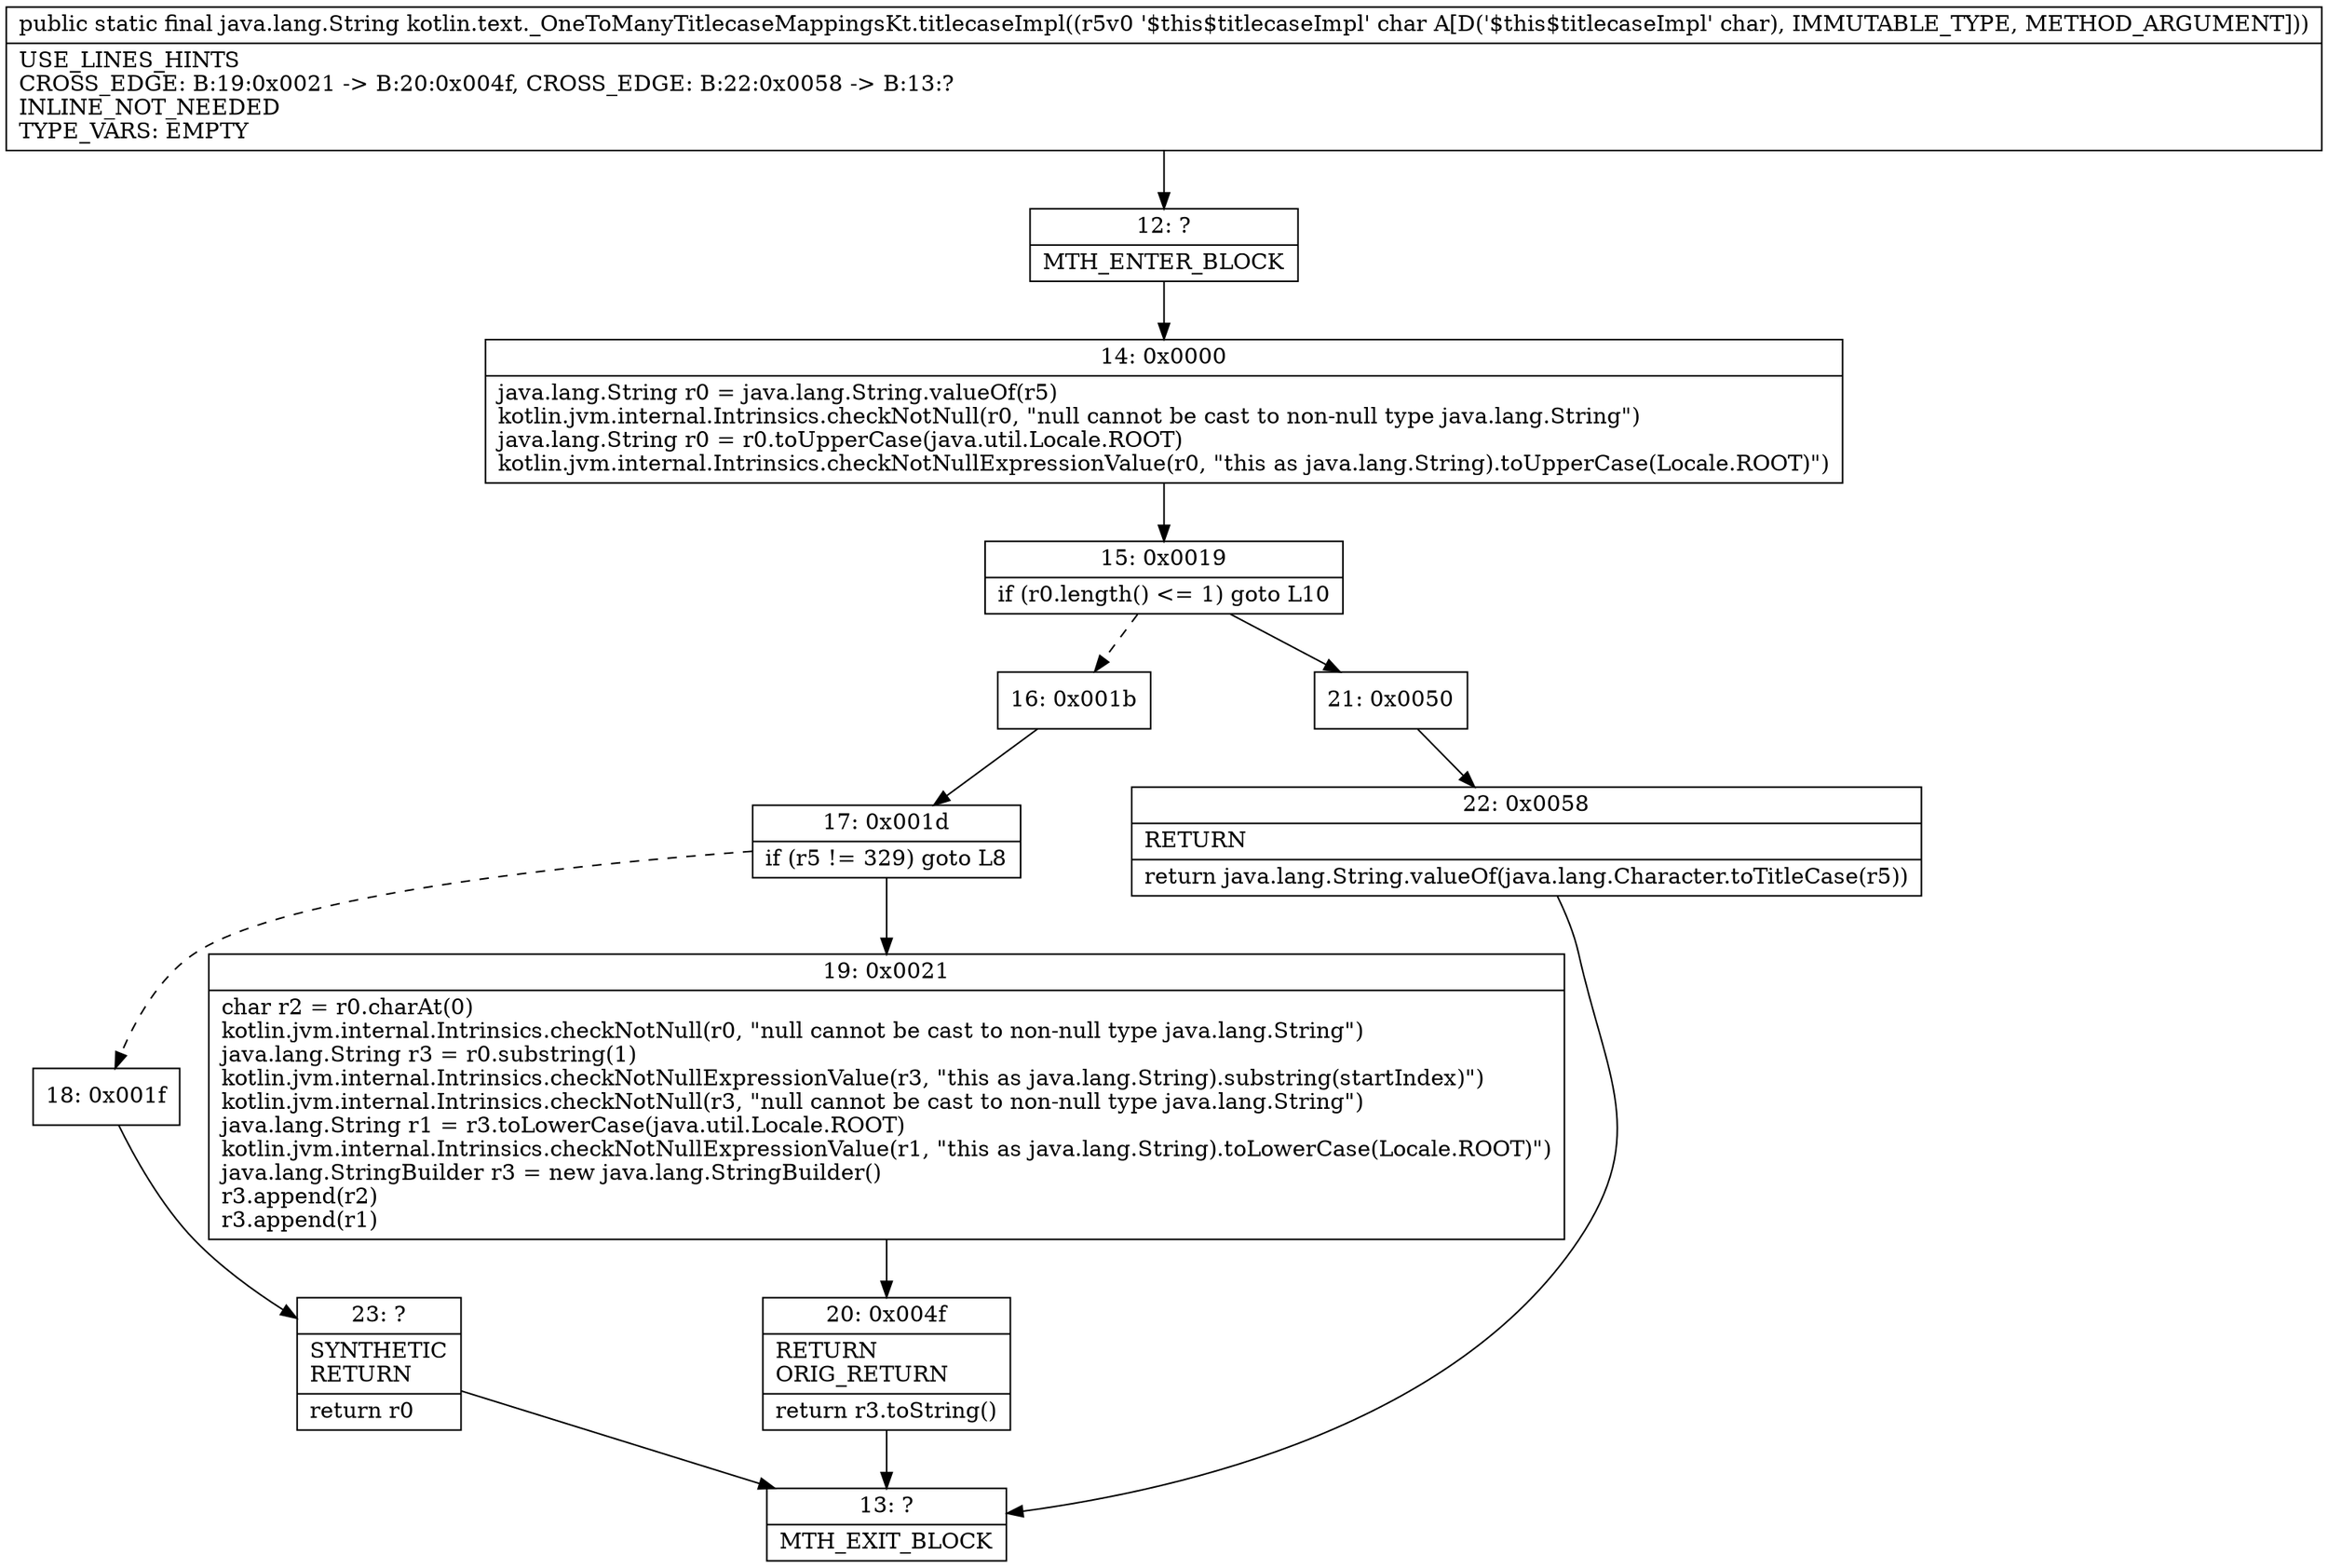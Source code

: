 digraph "CFG forkotlin.text._OneToManyTitlecaseMappingsKt.titlecaseImpl(C)Ljava\/lang\/String;" {
Node_12 [shape=record,label="{12\:\ ?|MTH_ENTER_BLOCK\l}"];
Node_14 [shape=record,label="{14\:\ 0x0000|java.lang.String r0 = java.lang.String.valueOf(r5)\lkotlin.jvm.internal.Intrinsics.checkNotNull(r0, \"null cannot be cast to non\-null type java.lang.String\")\ljava.lang.String r0 = r0.toUpperCase(java.util.Locale.ROOT)\lkotlin.jvm.internal.Intrinsics.checkNotNullExpressionValue(r0, \"this as java.lang.String).toUpperCase(Locale.ROOT)\")\l}"];
Node_15 [shape=record,label="{15\:\ 0x0019|if (r0.length() \<= 1) goto L10\l}"];
Node_16 [shape=record,label="{16\:\ 0x001b}"];
Node_17 [shape=record,label="{17\:\ 0x001d|if (r5 != 329) goto L8\l}"];
Node_18 [shape=record,label="{18\:\ 0x001f}"];
Node_23 [shape=record,label="{23\:\ ?|SYNTHETIC\lRETURN\l|return r0\l}"];
Node_13 [shape=record,label="{13\:\ ?|MTH_EXIT_BLOCK\l}"];
Node_19 [shape=record,label="{19\:\ 0x0021|char r2 = r0.charAt(0)\lkotlin.jvm.internal.Intrinsics.checkNotNull(r0, \"null cannot be cast to non\-null type java.lang.String\")\ljava.lang.String r3 = r0.substring(1)\lkotlin.jvm.internal.Intrinsics.checkNotNullExpressionValue(r3, \"this as java.lang.String).substring(startIndex)\")\lkotlin.jvm.internal.Intrinsics.checkNotNull(r3, \"null cannot be cast to non\-null type java.lang.String\")\ljava.lang.String r1 = r3.toLowerCase(java.util.Locale.ROOT)\lkotlin.jvm.internal.Intrinsics.checkNotNullExpressionValue(r1, \"this as java.lang.String).toLowerCase(Locale.ROOT)\")\ljava.lang.StringBuilder r3 = new java.lang.StringBuilder()\lr3.append(r2)\lr3.append(r1)\l}"];
Node_20 [shape=record,label="{20\:\ 0x004f|RETURN\lORIG_RETURN\l|return r3.toString()\l}"];
Node_21 [shape=record,label="{21\:\ 0x0050}"];
Node_22 [shape=record,label="{22\:\ 0x0058|RETURN\l|return java.lang.String.valueOf(java.lang.Character.toTitleCase(r5))\l}"];
MethodNode[shape=record,label="{public static final java.lang.String kotlin.text._OneToManyTitlecaseMappingsKt.titlecaseImpl((r5v0 '$this$titlecaseImpl' char A[D('$this$titlecaseImpl' char), IMMUTABLE_TYPE, METHOD_ARGUMENT]))  | USE_LINES_HINTS\lCROSS_EDGE: B:19:0x0021 \-\> B:20:0x004f, CROSS_EDGE: B:22:0x0058 \-\> B:13:?\lINLINE_NOT_NEEDED\lTYPE_VARS: EMPTY\l}"];
MethodNode -> Node_12;Node_12 -> Node_14;
Node_14 -> Node_15;
Node_15 -> Node_16[style=dashed];
Node_15 -> Node_21;
Node_16 -> Node_17;
Node_17 -> Node_18[style=dashed];
Node_17 -> Node_19;
Node_18 -> Node_23;
Node_23 -> Node_13;
Node_19 -> Node_20;
Node_20 -> Node_13;
Node_21 -> Node_22;
Node_22 -> Node_13;
}

